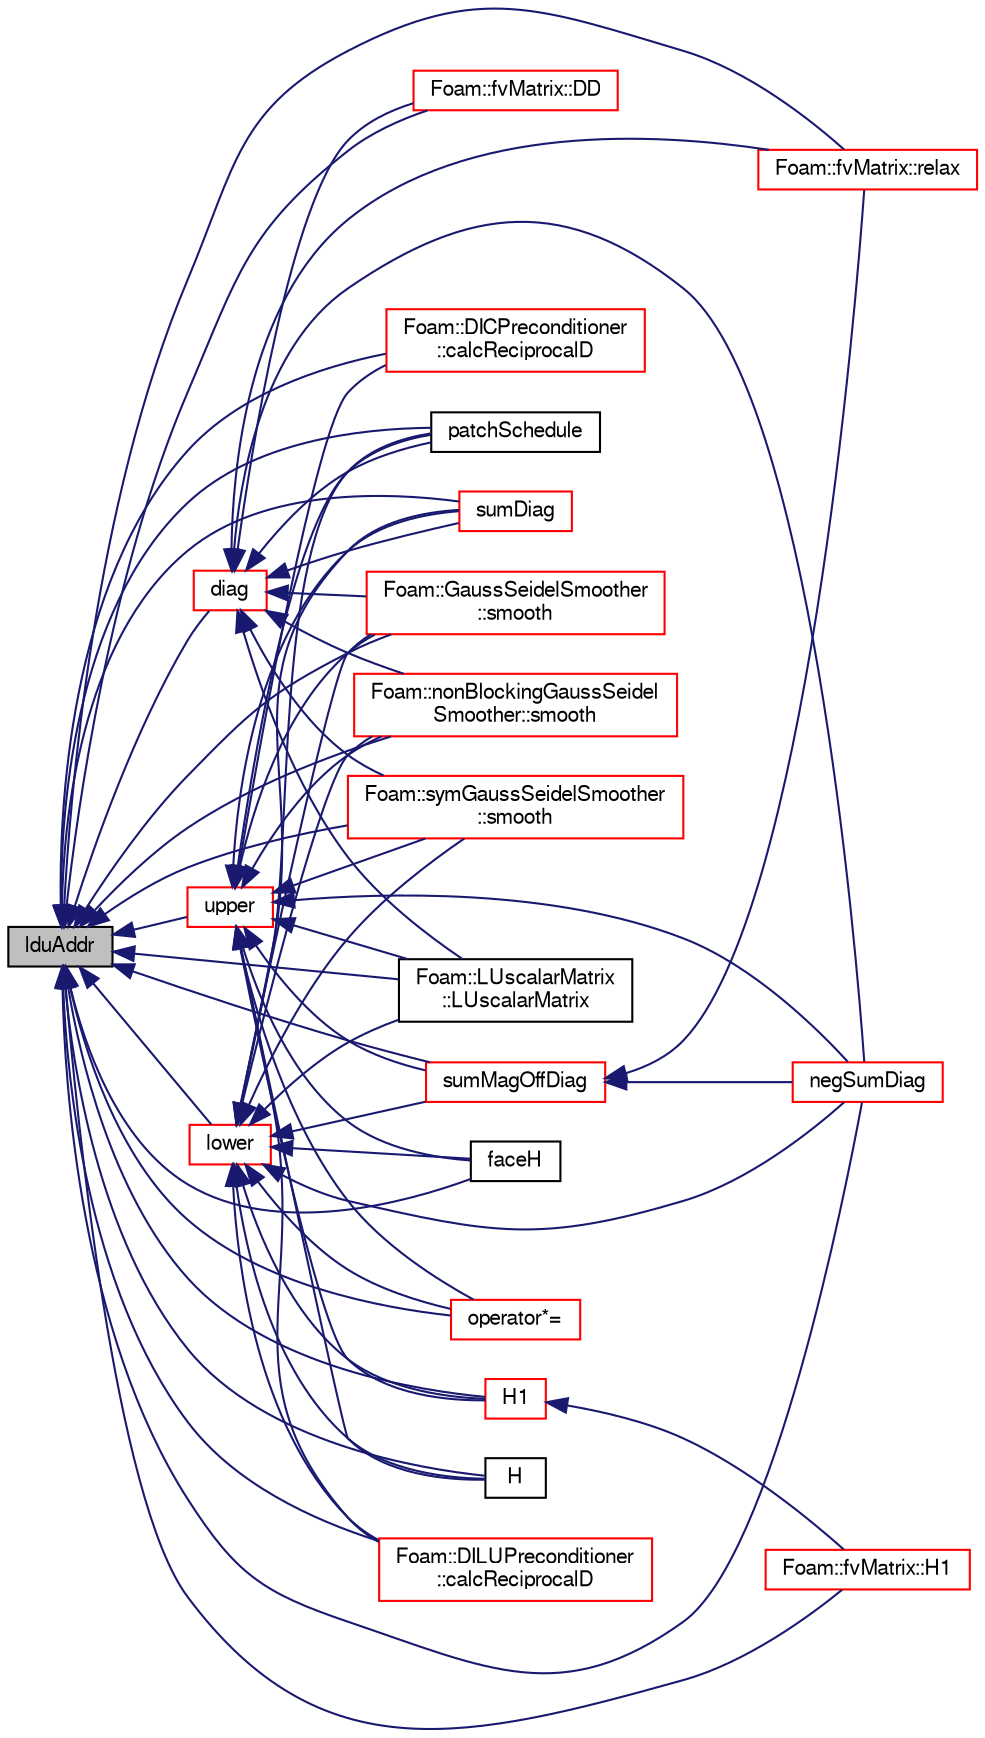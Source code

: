 digraph "lduAddr"
{
  bgcolor="transparent";
  edge [fontname="FreeSans",fontsize="10",labelfontname="FreeSans",labelfontsize="10"];
  node [fontname="FreeSans",fontsize="10",shape=record];
  rankdir="LR";
  Node33 [label="lduAddr",height=0.2,width=0.4,color="black", fillcolor="grey75", style="filled", fontcolor="black"];
  Node33 -> Node34 [dir="back",color="midnightblue",fontsize="10",style="solid",fontname="FreeSans"];
  Node34 [label="Foam::DICPreconditioner\l::calcReciprocalD",height=0.2,width=0.4,color="red",URL="$a26902.html#a0e2f579bbf250828b4e3f250dbadf455",tooltip="Calculate the reciprocal of the preconditioned diagonal. "];
  Node33 -> Node38 [dir="back",color="midnightblue",fontsize="10",style="solid",fontname="FreeSans"];
  Node38 [label="Foam::DILUPreconditioner\l::calcReciprocalD",height=0.2,width=0.4,color="red",URL="$a26906.html#a0e2f579bbf250828b4e3f250dbadf455",tooltip="Calculate the reciprocal of the preconditioned diagonal. "];
  Node33 -> Node42 [dir="back",color="midnightblue",fontsize="10",style="solid",fontname="FreeSans"];
  Node42 [label="Foam::fvMatrix::DD",height=0.2,width=0.4,color="red",URL="$a22358.html#a0882901dbfcbf2ff78c40ac65a2fd945",tooltip="Return the matrix Type diagonal. "];
  Node33 -> Node48 [dir="back",color="midnightblue",fontsize="10",style="solid",fontname="FreeSans"];
  Node48 [label="diag",height=0.2,width=0.4,color="red",URL="$a26882.html#a9140aaa9630c2cba2fe28369a649f2f0"];
  Node48 -> Node102 [dir="back",color="midnightblue",fontsize="10",style="solid",fontname="FreeSans"];
  Node102 [label="Foam::fvMatrix::relax",height=0.2,width=0.4,color="red",URL="$a22358.html#a06343b944c91a56352ebf646011c212e",tooltip="Relax matrix (for steady-state solution). "];
  Node48 -> Node42 [dir="back",color="midnightblue",fontsize="10",style="solid",fontname="FreeSans"];
  Node48 -> Node126 [dir="back",color="midnightblue",fontsize="10",style="solid",fontname="FreeSans"];
  Node126 [label="patchSchedule",height=0.2,width=0.4,color="black",URL="$a26882.html#a073c4059b610f8e1c1aee75fb7b074ab",tooltip="Return the patch evaluation schedule. "];
  Node48 -> Node127 [dir="back",color="midnightblue",fontsize="10",style="solid",fontname="FreeSans"];
  Node127 [label="sumDiag",height=0.2,width=0.4,color="red",URL="$a26882.html#a2034fb6b7d0fc02febd7b511e063d285"];
  Node48 -> Node154 [dir="back",color="midnightblue",fontsize="10",style="solid",fontname="FreeSans"];
  Node154 [label="negSumDiag",height=0.2,width=0.4,color="red",URL="$a26882.html#a7ad351a572b04686613ec1f9650ad95c"];
  Node48 -> Node168 [dir="back",color="midnightblue",fontsize="10",style="solid",fontname="FreeSans"];
  Node168 [label="Foam::GaussSeidelSmoother\l::smooth",height=0.2,width=0.4,color="red",URL="$a26942.html#a8622cba882900a35ce041c544a6134c0",tooltip="Smooth for the given number of sweeps. "];
  Node48 -> Node171 [dir="back",color="midnightblue",fontsize="10",style="solid",fontname="FreeSans"];
  Node171 [label="Foam::nonBlockingGaussSeidel\lSmoother::smooth",height=0.2,width=0.4,color="red",URL="$a26946.html#a84def9b216d3c88d8c9d2e410aa7ff04",tooltip="Smooth for the given number of sweeps. "];
  Node48 -> Node172 [dir="back",color="midnightblue",fontsize="10",style="solid",fontname="FreeSans"];
  Node172 [label="Foam::symGaussSeidelSmoother\l::smooth",height=0.2,width=0.4,color="red",URL="$a26950.html#a8622cba882900a35ce041c544a6134c0",tooltip="Smooth for the given number of sweeps. "];
  Node48 -> Node175 [dir="back",color="midnightblue",fontsize="10",style="solid",fontname="FreeSans"];
  Node175 [label="Foam::LUscalarMatrix\l::LUscalarMatrix",height=0.2,width=0.4,color="black",URL="$a27054.html#aebab11f1a492c2f8e5e99c3e138253ce",tooltip="Construct from lduMatrix and perform LU decomposition. "];
  Node33 -> Node176 [dir="back",color="midnightblue",fontsize="10",style="solid",fontname="FreeSans"];
  Node176 [label="faceH",height=0.2,width=0.4,color="black",URL="$a26882.html#abd7a060a63362a6984b7e7bd72308d68"];
  Node33 -> Node177 [dir="back",color="midnightblue",fontsize="10",style="solid",fontname="FreeSans"];
  Node177 [label="H",height=0.2,width=0.4,color="black",URL="$a26882.html#a3dc09d787913c10fb48ee4a07d78587f"];
  Node33 -> Node178 [dir="back",color="midnightblue",fontsize="10",style="solid",fontname="FreeSans"];
  Node178 [label="Foam::fvMatrix::H1",height=0.2,width=0.4,color="red",URL="$a22358.html#a37a6a42b79a9f56f28f79fab26072d51",tooltip="Return H(1) "];
  Node33 -> Node179 [dir="back",color="midnightblue",fontsize="10",style="solid",fontname="FreeSans"];
  Node179 [label="H1",height=0.2,width=0.4,color="red",URL="$a26882.html#a090039c15b52321e7a7a6a90c0a29bbe"];
  Node179 -> Node178 [dir="back",color="midnightblue",fontsize="10",style="solid",fontname="FreeSans"];
  Node33 -> Node180 [dir="back",color="midnightblue",fontsize="10",style="solid",fontname="FreeSans"];
  Node180 [label="lower",height=0.2,width=0.4,color="red",URL="$a26882.html#a734a4ef740d3c42f77537ecea178a161"];
  Node180 -> Node126 [dir="back",color="midnightblue",fontsize="10",style="solid",fontname="FreeSans"];
  Node180 -> Node179 [dir="back",color="midnightblue",fontsize="10",style="solid",fontname="FreeSans"];
  Node180 -> Node127 [dir="back",color="midnightblue",fontsize="10",style="solid",fontname="FreeSans"];
  Node180 -> Node154 [dir="back",color="midnightblue",fontsize="10",style="solid",fontname="FreeSans"];
  Node180 -> Node181 [dir="back",color="midnightblue",fontsize="10",style="solid",fontname="FreeSans"];
  Node181 [label="sumMagOffDiag",height=0.2,width=0.4,color="red",URL="$a26882.html#abcea6927adad977b250dc984505099f0"];
  Node181 -> Node102 [dir="back",color="midnightblue",fontsize="10",style="solid",fontname="FreeSans"];
  Node181 -> Node154 [dir="back",color="midnightblue",fontsize="10",style="solid",fontname="FreeSans"];
  Node180 -> Node135 [dir="back",color="midnightblue",fontsize="10",style="solid",fontname="FreeSans"];
  Node135 [label="operator*=",height=0.2,width=0.4,color="red",URL="$a26882.html#a8b7e3e95bdfe12c335fe5d27d6d4fa9f"];
  Node180 -> Node177 [dir="back",color="midnightblue",fontsize="10",style="solid",fontname="FreeSans"];
  Node180 -> Node176 [dir="back",color="midnightblue",fontsize="10",style="solid",fontname="FreeSans"];
  Node180 -> Node38 [dir="back",color="midnightblue",fontsize="10",style="solid",fontname="FreeSans"];
  Node180 -> Node168 [dir="back",color="midnightblue",fontsize="10",style="solid",fontname="FreeSans"];
  Node180 -> Node171 [dir="back",color="midnightblue",fontsize="10",style="solid",fontname="FreeSans"];
  Node180 -> Node172 [dir="back",color="midnightblue",fontsize="10",style="solid",fontname="FreeSans"];
  Node180 -> Node175 [dir="back",color="midnightblue",fontsize="10",style="solid",fontname="FreeSans"];
  Node33 -> Node175 [dir="back",color="midnightblue",fontsize="10",style="solid",fontname="FreeSans"];
  Node33 -> Node154 [dir="back",color="midnightblue",fontsize="10",style="solid",fontname="FreeSans"];
  Node33 -> Node135 [dir="back",color="midnightblue",fontsize="10",style="solid",fontname="FreeSans"];
  Node33 -> Node126 [dir="back",color="midnightblue",fontsize="10",style="solid",fontname="FreeSans"];
  Node33 -> Node102 [dir="back",color="midnightblue",fontsize="10",style="solid",fontname="FreeSans"];
  Node33 -> Node172 [dir="back",color="midnightblue",fontsize="10",style="solid",fontname="FreeSans"];
  Node33 -> Node168 [dir="back",color="midnightblue",fontsize="10",style="solid",fontname="FreeSans"];
  Node33 -> Node171 [dir="back",color="midnightblue",fontsize="10",style="solid",fontname="FreeSans"];
  Node33 -> Node127 [dir="back",color="midnightblue",fontsize="10",style="solid",fontname="FreeSans"];
  Node33 -> Node181 [dir="back",color="midnightblue",fontsize="10",style="solid",fontname="FreeSans"];
  Node33 -> Node182 [dir="back",color="midnightblue",fontsize="10",style="solid",fontname="FreeSans"];
  Node182 [label="upper",height=0.2,width=0.4,color="red",URL="$a26882.html#a11672a767f497e24dce3ff31da13d9d0"];
  Node182 -> Node126 [dir="back",color="midnightblue",fontsize="10",style="solid",fontname="FreeSans"];
  Node182 -> Node179 [dir="back",color="midnightblue",fontsize="10",style="solid",fontname="FreeSans"];
  Node182 -> Node127 [dir="back",color="midnightblue",fontsize="10",style="solid",fontname="FreeSans"];
  Node182 -> Node154 [dir="back",color="midnightblue",fontsize="10",style="solid",fontname="FreeSans"];
  Node182 -> Node181 [dir="back",color="midnightblue",fontsize="10",style="solid",fontname="FreeSans"];
  Node182 -> Node135 [dir="back",color="midnightblue",fontsize="10",style="solid",fontname="FreeSans"];
  Node182 -> Node177 [dir="back",color="midnightblue",fontsize="10",style="solid",fontname="FreeSans"];
  Node182 -> Node176 [dir="back",color="midnightblue",fontsize="10",style="solid",fontname="FreeSans"];
  Node182 -> Node34 [dir="back",color="midnightblue",fontsize="10",style="solid",fontname="FreeSans"];
  Node182 -> Node38 [dir="back",color="midnightblue",fontsize="10",style="solid",fontname="FreeSans"];
  Node182 -> Node168 [dir="back",color="midnightblue",fontsize="10",style="solid",fontname="FreeSans"];
  Node182 -> Node171 [dir="back",color="midnightblue",fontsize="10",style="solid",fontname="FreeSans"];
  Node182 -> Node172 [dir="back",color="midnightblue",fontsize="10",style="solid",fontname="FreeSans"];
  Node182 -> Node175 [dir="back",color="midnightblue",fontsize="10",style="solid",fontname="FreeSans"];
}
